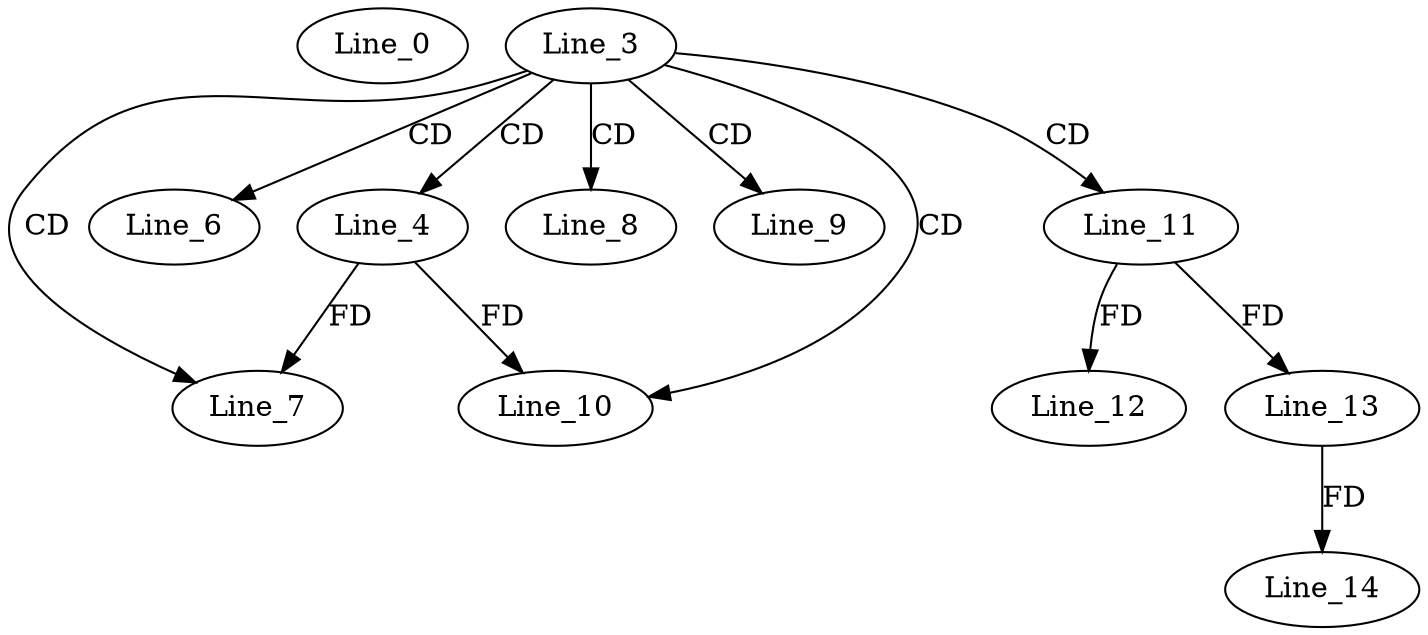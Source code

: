 digraph G {
  Line_0;
  Line_3;
  Line_4;
  Line_6;
  Line_7;
  Line_8;
  Line_9;
  Line_10;
  Line_11;
  Line_12;
  Line_13;
  Line_13;
  Line_14;
  Line_3 -> Line_4 [ label="CD" ];
  Line_3 -> Line_6 [ label="CD" ];
  Line_3 -> Line_7 [ label="CD" ];
  Line_4 -> Line_7 [ label="FD" ];
  Line_3 -> Line_8 [ label="CD" ];
  Line_3 -> Line_9 [ label="CD" ];
  Line_3 -> Line_10 [ label="CD" ];
  Line_4 -> Line_10 [ label="FD" ];
  Line_3 -> Line_11 [ label="CD" ];
  Line_11 -> Line_12 [ label="FD" ];
  Line_11 -> Line_13 [ label="FD" ];
  Line_13 -> Line_14 [ label="FD" ];
}
